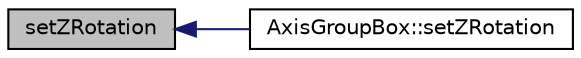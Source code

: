 digraph "setZRotation"
{
  edge [fontname="Helvetica",fontsize="10",labelfontname="Helvetica",labelfontsize="10"];
  node [fontname="Helvetica",fontsize="10",shape=record];
  rankdir="LR";
  Node1 [label="setZRotation",height=0.2,width=0.4,color="black", fillcolor="grey75", style="filled" fontcolor="black"];
  Node1 -> Node2 [dir="back",color="midnightblue",fontsize="10",style="solid",fontname="Helvetica"];
  Node2 [label="AxisGroupBox::setZRotation",height=0.2,width=0.4,color="black", fillcolor="white", style="filled",URL="$class_axis_group_box.html#a2123df52757c58b988983000934850e1"];
}
